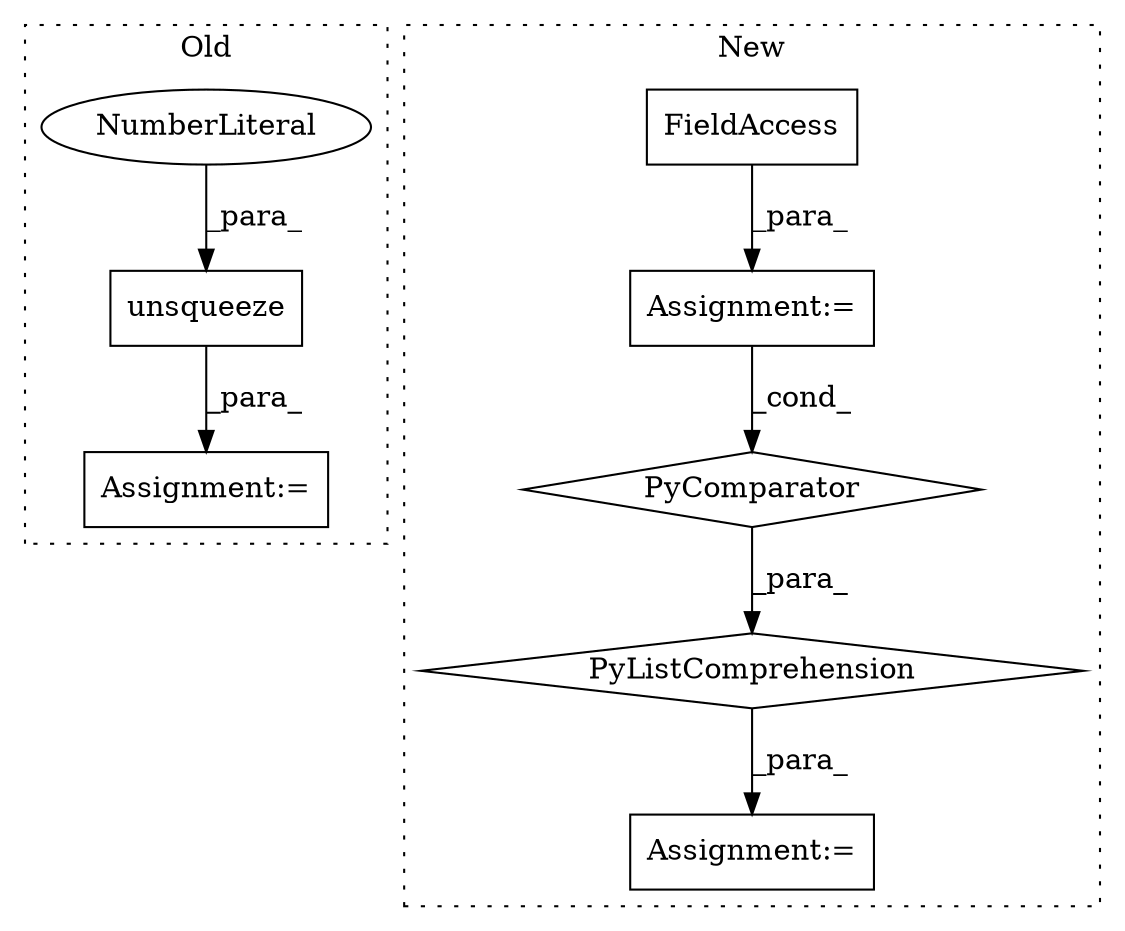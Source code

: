 digraph G {
subgraph cluster0 {
1 [label="unsqueeze" a="32" s="5410,5421" l="10,1" shape="box"];
5 [label="NumberLiteral" a="34" s="5420" l="1" shape="ellipse"];
7 [label="Assignment:=" a="7" s="5403" l="1" shape="box"];
label = "Old";
style="dotted";
}
subgraph cluster1 {
2 [label="PyListComprehension" a="109" s="7246" l="133" shape="diamond"];
3 [label="PyComparator" a="113" s="7343" l="28" shape="diamond"];
4 [label="Assignment:=" a="7" s="6105" l="1" shape="box"];
6 [label="Assignment:=" a="7" s="7232" l="14" shape="box"];
8 [label="FieldAccess" a="22" s="6106" l="17" shape="box"];
label = "New";
style="dotted";
}
1 -> 7 [label="_para_"];
2 -> 6 [label="_para_"];
3 -> 2 [label="_para_"];
4 -> 3 [label="_cond_"];
5 -> 1 [label="_para_"];
8 -> 4 [label="_para_"];
}